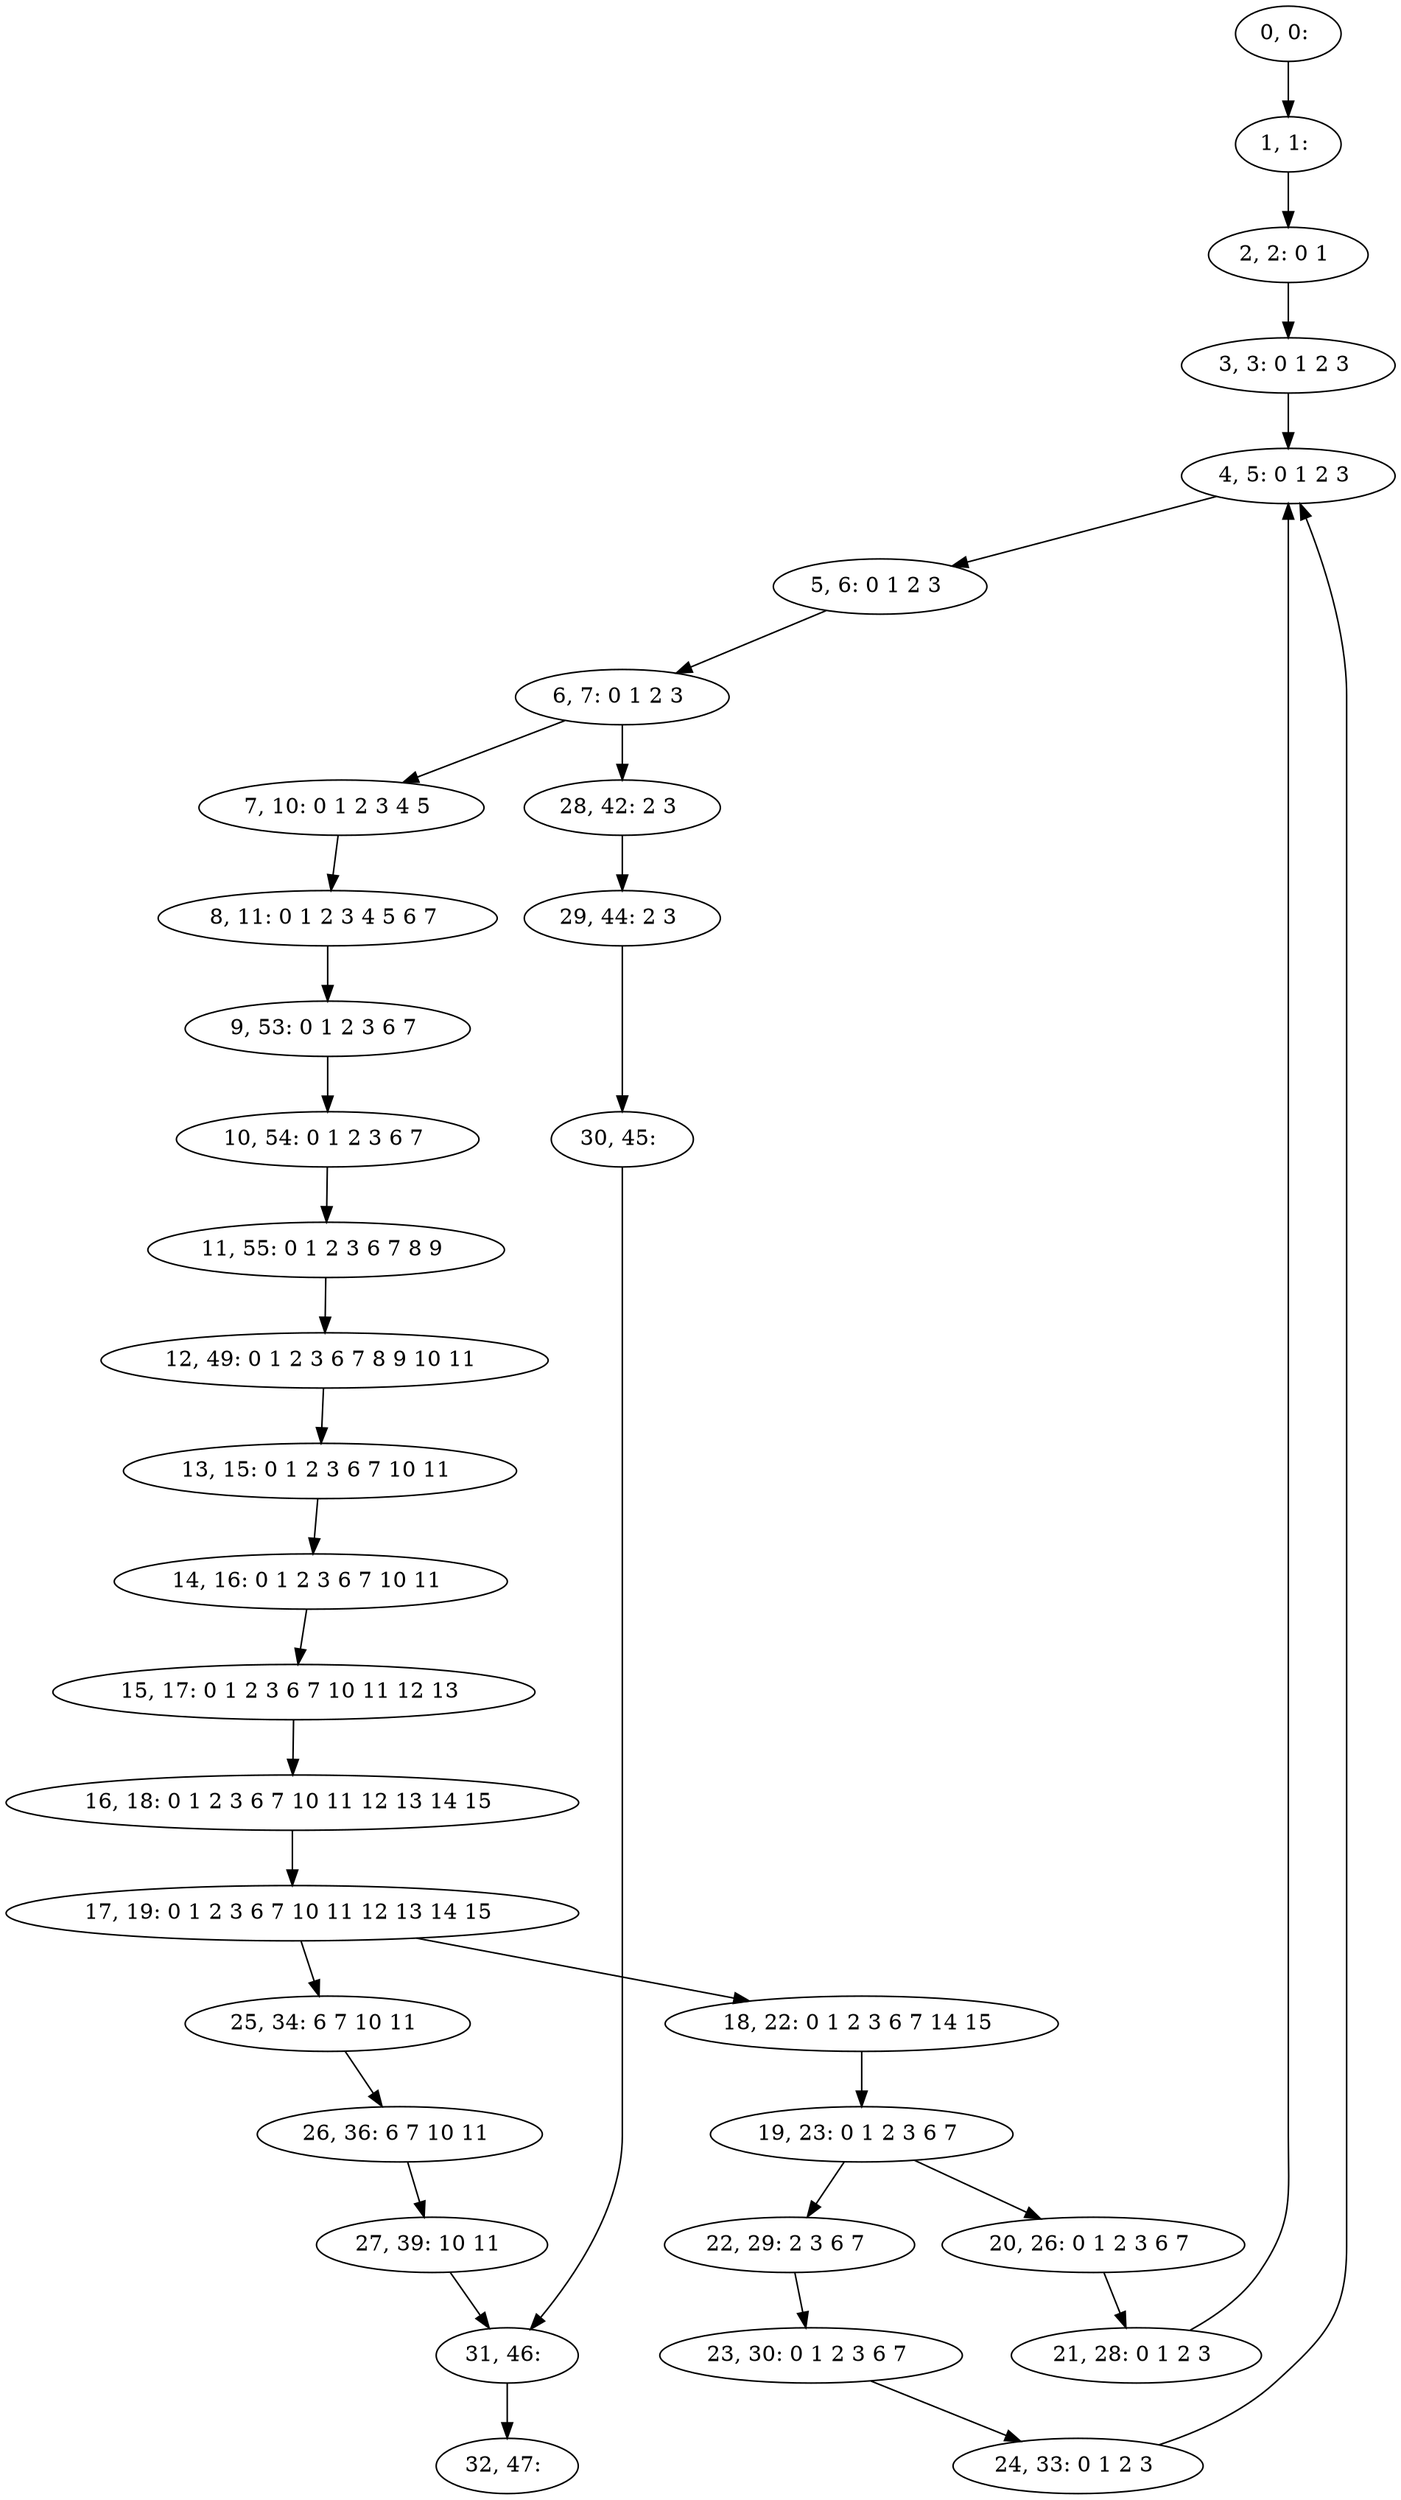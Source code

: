 digraph G {
0[label="0, 0: "];
1[label="1, 1: "];
2[label="2, 2: 0 1 "];
3[label="3, 3: 0 1 2 3 "];
4[label="4, 5: 0 1 2 3 "];
5[label="5, 6: 0 1 2 3 "];
6[label="6, 7: 0 1 2 3 "];
7[label="7, 10: 0 1 2 3 4 5 "];
8[label="8, 11: 0 1 2 3 4 5 6 7 "];
9[label="9, 53: 0 1 2 3 6 7 "];
10[label="10, 54: 0 1 2 3 6 7 "];
11[label="11, 55: 0 1 2 3 6 7 8 9 "];
12[label="12, 49: 0 1 2 3 6 7 8 9 10 11 "];
13[label="13, 15: 0 1 2 3 6 7 10 11 "];
14[label="14, 16: 0 1 2 3 6 7 10 11 "];
15[label="15, 17: 0 1 2 3 6 7 10 11 12 13 "];
16[label="16, 18: 0 1 2 3 6 7 10 11 12 13 14 15 "];
17[label="17, 19: 0 1 2 3 6 7 10 11 12 13 14 15 "];
18[label="18, 22: 0 1 2 3 6 7 14 15 "];
19[label="19, 23: 0 1 2 3 6 7 "];
20[label="20, 26: 0 1 2 3 6 7 "];
21[label="21, 28: 0 1 2 3 "];
22[label="22, 29: 2 3 6 7 "];
23[label="23, 30: 0 1 2 3 6 7 "];
24[label="24, 33: 0 1 2 3 "];
25[label="25, 34: 6 7 10 11 "];
26[label="26, 36: 6 7 10 11 "];
27[label="27, 39: 10 11 "];
28[label="28, 42: 2 3 "];
29[label="29, 44: 2 3 "];
30[label="30, 45: "];
31[label="31, 46: "];
32[label="32, 47: "];
0->1 ;
1->2 ;
2->3 ;
3->4 ;
4->5 ;
5->6 ;
6->7 ;
6->28 ;
7->8 ;
8->9 ;
9->10 ;
10->11 ;
11->12 ;
12->13 ;
13->14 ;
14->15 ;
15->16 ;
16->17 ;
17->18 ;
17->25 ;
18->19 ;
19->20 ;
19->22 ;
20->21 ;
21->4 ;
22->23 ;
23->24 ;
24->4 ;
25->26 ;
26->27 ;
27->31 ;
28->29 ;
29->30 ;
30->31 ;
31->32 ;
}
